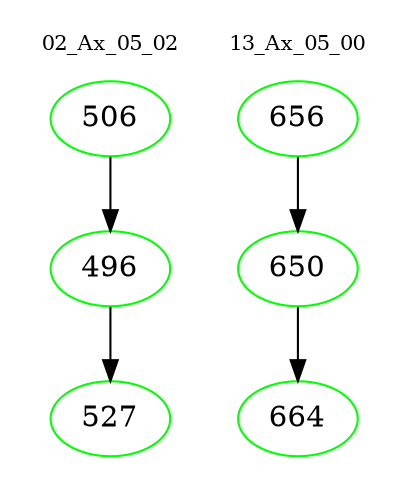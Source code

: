 digraph{
subgraph cluster_0 {
color = white
label = "02_Ax_05_02";
fontsize=10;
T0_506 [label="506", color="green"]
T0_506 -> T0_496 [color="black"]
T0_496 [label="496", color="green"]
T0_496 -> T0_527 [color="black"]
T0_527 [label="527", color="green"]
}
subgraph cluster_1 {
color = white
label = "13_Ax_05_00";
fontsize=10;
T1_656 [label="656", color="green"]
T1_656 -> T1_650 [color="black"]
T1_650 [label="650", color="green"]
T1_650 -> T1_664 [color="black"]
T1_664 [label="664", color="green"]
}
}
